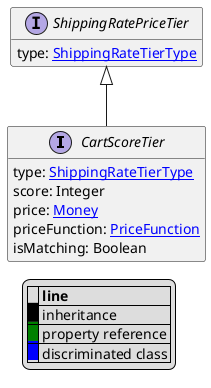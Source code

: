 @startuml

hide empty fields
hide empty methods
legend
|= |= line |
|<back:black>   </back>| inheritance |
|<back:green>   </back>| property reference |
|<back:blue>   </back>| discriminated class |
endlegend
interface CartScoreTier [[CartScoreTier.svg]] extends ShippingRatePriceTier {
    type: [[ShippingRateTierType.svg ShippingRateTierType]]
    score: Integer
    price: [[Money.svg Money]]
    priceFunction: [[PriceFunction.svg PriceFunction]]
    isMatching: Boolean
}
interface ShippingRatePriceTier [[ShippingRatePriceTier.svg]]  {
    type: [[ShippingRateTierType.svg ShippingRateTierType]]
}





@enduml
